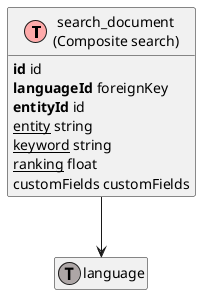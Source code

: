@startuml
' uncomment the line below if you're using computer with a retina display
' skinparam dpi 300
!define Table(name,desc) class name as "desc" << (T,#FFAAAA) >>
!define ForeignTable(name,desc) class name as "desc" << (T,#ada6a6) >>
!define TranslationTable(name,desc) class name as "desc" << (I,#4286f4) >>
' we use bold for primary key
' green color for unique
' and underscore for not_null
!define primary_key(x) <b>x</b>
!define unique(x) <color:green>x</color>
!define not_null(x) <u>x</u>
' other tags available:
' <i></i>
' <back:COLOR></color>, where color is a color name or html color code
' (#FFAACC)
' see: http://plantuml.com/classes.html#More
hide methods
hide stereotypes
hide empty members
skinparam backgroundColor #FFFFFF

' entities

Table(ShopwareCoreFrameworkSearchSearchDocumentDefinition, "search_document\n(Composite search)") {
   primary_key(id) id
   primary_key(languageId) foreignKey
   primary_key(entityId) id
   not_null(entity) string
   not_null(keyword) string
   not_null(ranking) float
   customFields customFields
}
ForeignTable(ShopwareCoreFrameworkLanguageLanguageDefinition, "language") {
}

' relationshipd

ShopwareCoreFrameworkSearchSearchDocumentDefinition --> ShopwareCoreFrameworkLanguageLanguageDefinition
@enduml

